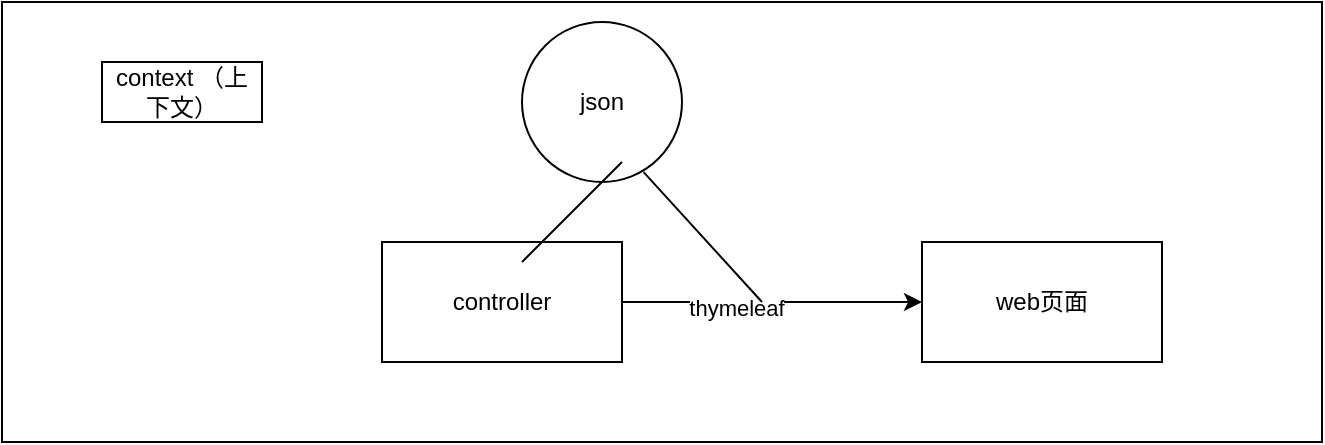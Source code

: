 <mxfile version="20.7.4" type="github">
  <diagram id="ljlm6tPbO-r7xCwj_o-D" name="第 1 页">
    <mxGraphModel dx="1050" dy="549" grid="1" gridSize="10" guides="1" tooltips="1" connect="1" arrows="1" fold="1" page="1" pageScale="1" pageWidth="827" pageHeight="1169" math="0" shadow="0">
      <root>
        <mxCell id="0" />
        <mxCell id="1" parent="0" />
        <mxCell id="vs_GsY8QJHCzLEr-MYlj-4" value="" style="rounded=0;whiteSpace=wrap;html=1;" vertex="1" parent="1">
          <mxGeometry x="30" y="140" width="660" height="220" as="geometry" />
        </mxCell>
        <mxCell id="vs_GsY8QJHCzLEr-MYlj-3" value="" style="edgeStyle=orthogonalEdgeStyle;rounded=0;orthogonalLoop=1;jettySize=auto;html=1;" edge="1" parent="1" source="vs_GsY8QJHCzLEr-MYlj-1" target="vs_GsY8QJHCzLEr-MYlj-2">
          <mxGeometry relative="1" as="geometry" />
        </mxCell>
        <mxCell id="vs_GsY8QJHCzLEr-MYlj-9" value="thymeleaf" style="edgeLabel;html=1;align=center;verticalAlign=middle;resizable=0;points=[];" vertex="1" connectable="0" parent="vs_GsY8QJHCzLEr-MYlj-3">
          <mxGeometry x="-0.243" y="-3" relative="1" as="geometry">
            <mxPoint as="offset" />
          </mxGeometry>
        </mxCell>
        <mxCell id="vs_GsY8QJHCzLEr-MYlj-1" value="controller" style="rounded=0;whiteSpace=wrap;html=1;" vertex="1" parent="1">
          <mxGeometry x="220" y="260" width="120" height="60" as="geometry" />
        </mxCell>
        <mxCell id="vs_GsY8QJHCzLEr-MYlj-2" value="web页面" style="rounded=0;whiteSpace=wrap;html=1;" vertex="1" parent="1">
          <mxGeometry x="490" y="260" width="120" height="60" as="geometry" />
        </mxCell>
        <mxCell id="vs_GsY8QJHCzLEr-MYlj-5" value="context （上下文）" style="rounded=0;whiteSpace=wrap;html=1;" vertex="1" parent="1">
          <mxGeometry x="80" y="170" width="80" height="30" as="geometry" />
        </mxCell>
        <mxCell id="vs_GsY8QJHCzLEr-MYlj-6" value="json" style="ellipse;whiteSpace=wrap;html=1;rounded=0;" vertex="1" parent="1">
          <mxGeometry x="290" y="150" width="80" height="80" as="geometry" />
        </mxCell>
        <mxCell id="vs_GsY8QJHCzLEr-MYlj-8" value="" style="endArrow=none;html=1;rounded=0;" edge="1" parent="1">
          <mxGeometry width="50" height="50" relative="1" as="geometry">
            <mxPoint x="290" y="270" as="sourcePoint" />
            <mxPoint x="340" y="220" as="targetPoint" />
          </mxGeometry>
        </mxCell>
        <mxCell id="vs_GsY8QJHCzLEr-MYlj-10" value="" style="endArrow=none;html=1;rounded=0;entryX=0.76;entryY=0.938;entryDx=0;entryDy=0;entryPerimeter=0;" edge="1" parent="1" target="vs_GsY8QJHCzLEr-MYlj-6">
          <mxGeometry width="50" height="50" relative="1" as="geometry">
            <mxPoint x="410" y="290" as="sourcePoint" />
            <mxPoint x="480" y="200" as="targetPoint" />
          </mxGeometry>
        </mxCell>
      </root>
    </mxGraphModel>
  </diagram>
</mxfile>
